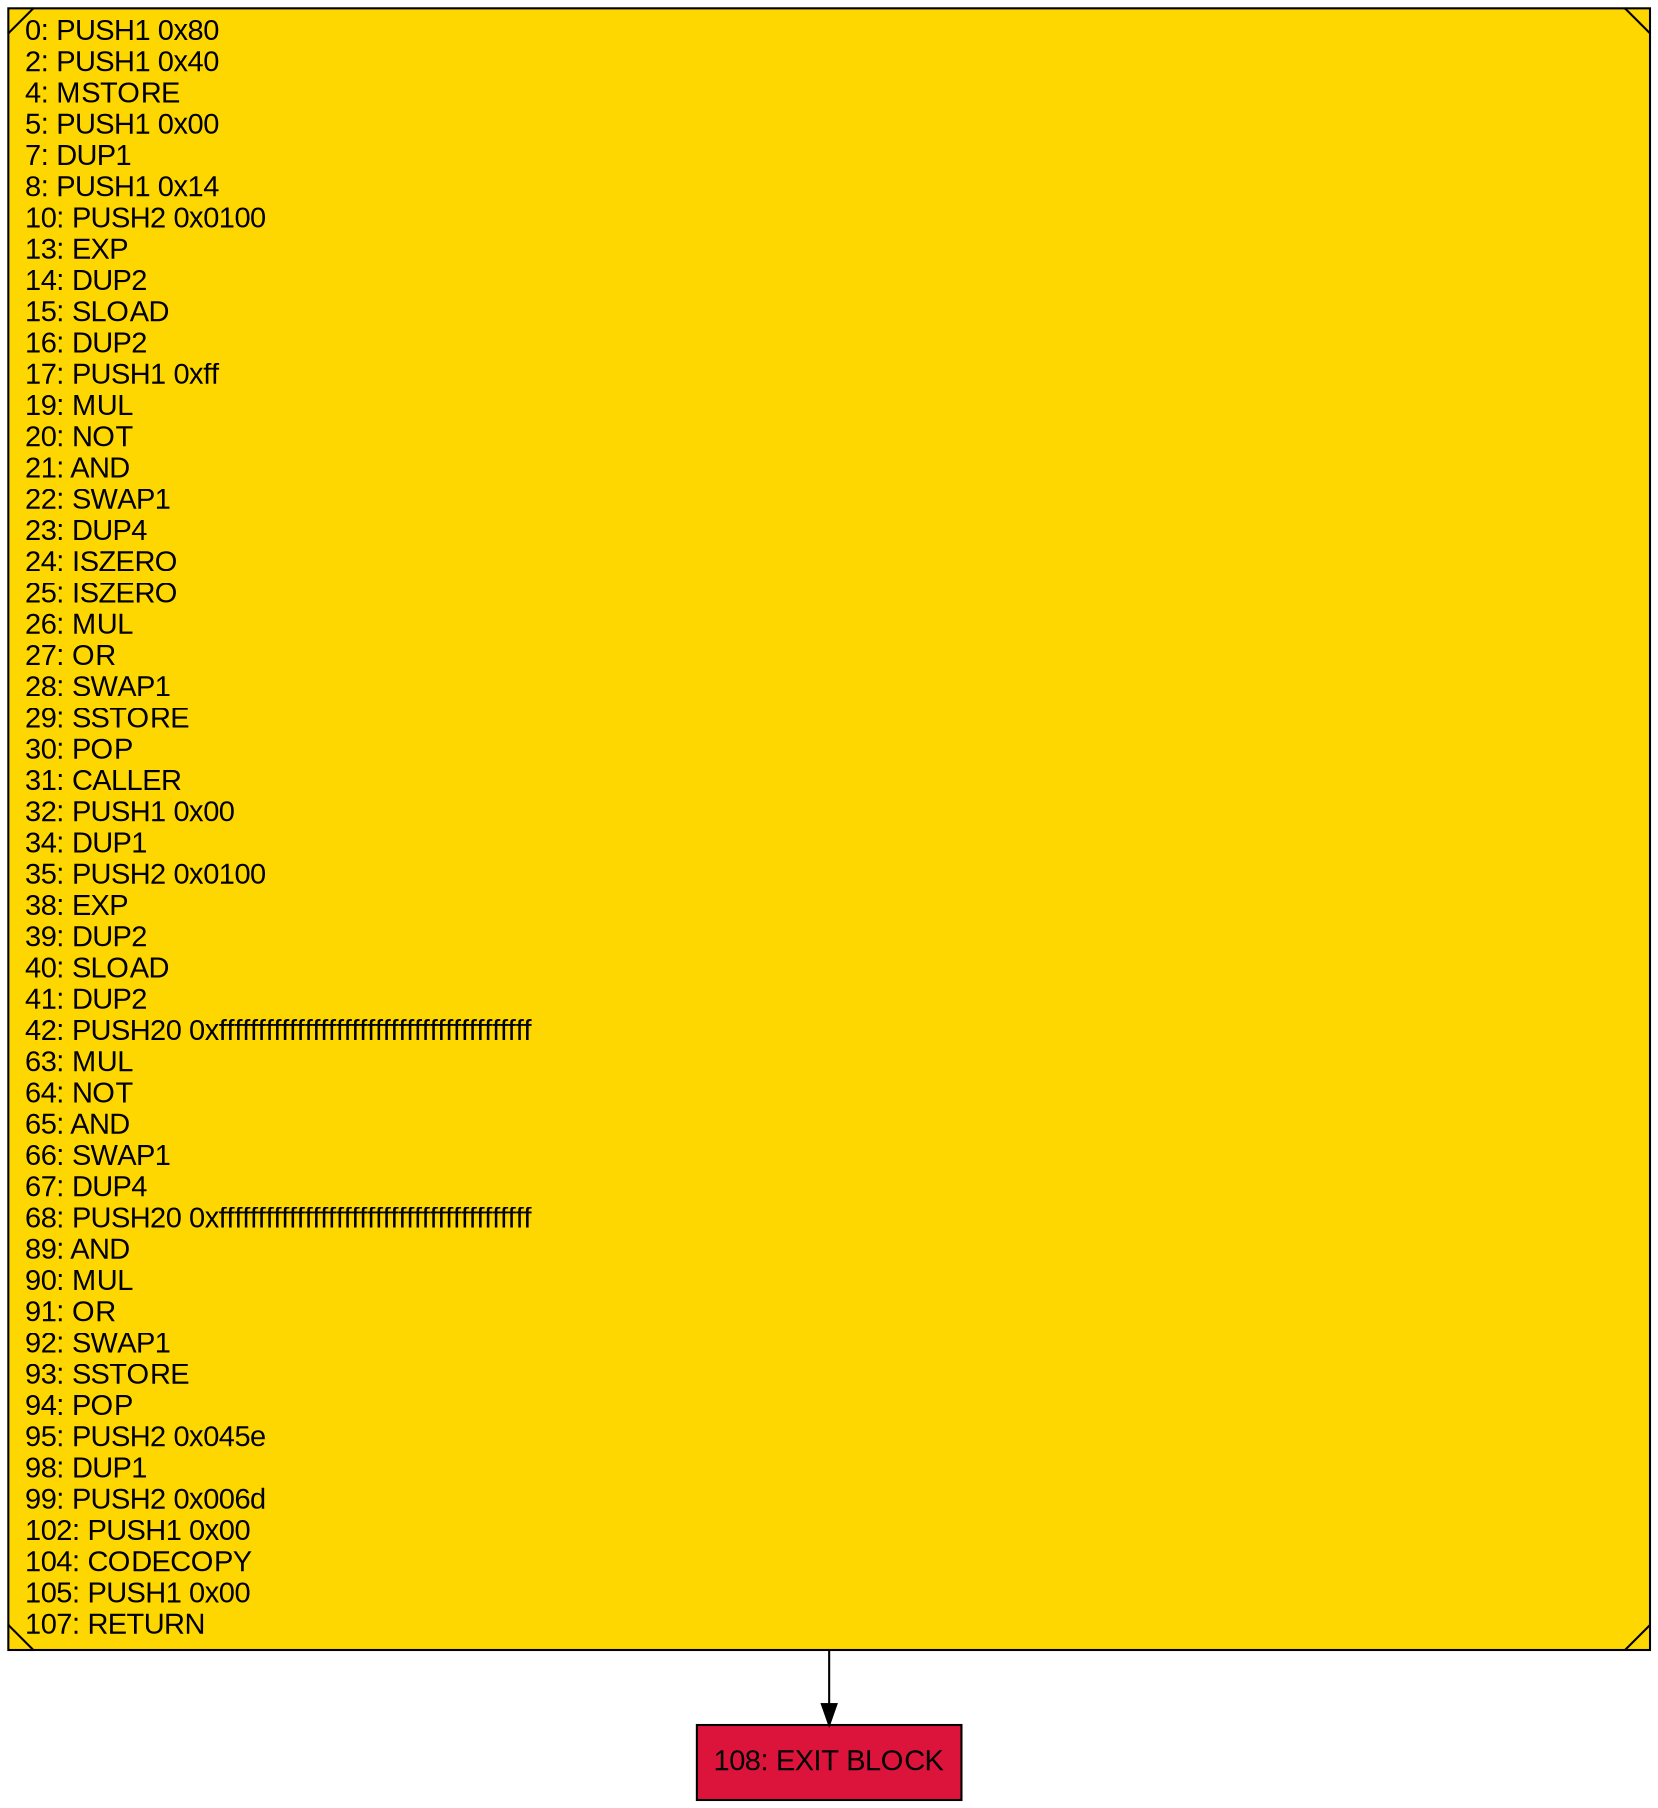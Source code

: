 digraph G {
bgcolor=transparent rankdir=UD;
node [shape=box style=filled color=black fillcolor=white fontname=arial fontcolor=black];
108 [label="108: EXIT BLOCK\l" fillcolor=crimson ];
0 [label="0: PUSH1 0x80\l2: PUSH1 0x40\l4: MSTORE\l5: PUSH1 0x00\l7: DUP1\l8: PUSH1 0x14\l10: PUSH2 0x0100\l13: EXP\l14: DUP2\l15: SLOAD\l16: DUP2\l17: PUSH1 0xff\l19: MUL\l20: NOT\l21: AND\l22: SWAP1\l23: DUP4\l24: ISZERO\l25: ISZERO\l26: MUL\l27: OR\l28: SWAP1\l29: SSTORE\l30: POP\l31: CALLER\l32: PUSH1 0x00\l34: DUP1\l35: PUSH2 0x0100\l38: EXP\l39: DUP2\l40: SLOAD\l41: DUP2\l42: PUSH20 0xffffffffffffffffffffffffffffffffffffffff\l63: MUL\l64: NOT\l65: AND\l66: SWAP1\l67: DUP4\l68: PUSH20 0xffffffffffffffffffffffffffffffffffffffff\l89: AND\l90: MUL\l91: OR\l92: SWAP1\l93: SSTORE\l94: POP\l95: PUSH2 0x045e\l98: DUP1\l99: PUSH2 0x006d\l102: PUSH1 0x00\l104: CODECOPY\l105: PUSH1 0x00\l107: RETURN\l" shape=Msquare fillcolor=gold ];
0 -> 108;
}